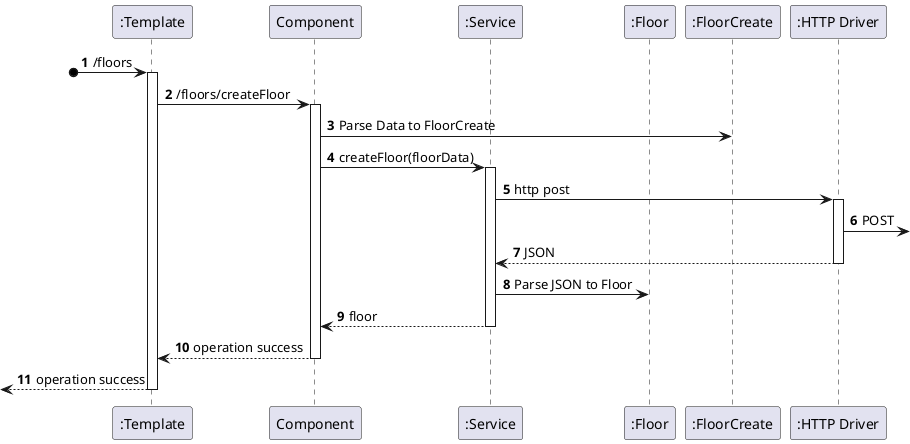 @startuml

autonumber


participant ":Template" as Template
participant Component as Component
participant ":Service" as Service
participant ":Floor" as Model
participant ":FloorCreate" as Model2
participant ":HTTP Driver" as HTTP

?o->Template: /floors
activate Template

Template -> Component: /floors/createFloor
activate Component

Component -> Model2: Parse Data to FloorCreate

Component -> Service: createFloor(floorData)
activate Service

Service -> HTTP: http post
activate HTTP
HTTP -> : POST
HTTP --> Service: JSON
deactivate HTTP

Service -> Model: Parse JSON to Floor

Service --> Component: floor
deactivate Service

Component --> Template: operation success
deactivate Component

<--Template: operation success
deactivate Template


@enduml
